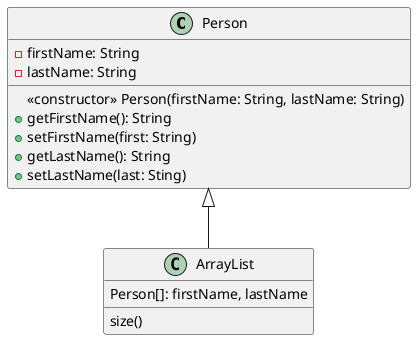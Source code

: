 @startuml
'https://plantuml.com/class-diagram

Person <|-- ArrayList


class ArrayList {
Person[]: firstName, lastName
size()
}

class Person{
    - firstName: String
    - lastName: String

    <<constructor>> Person(firstName: String, lastName: String)
    + getFirstName(): String
    + setFirstName(first: String)
    + getLastName(): String
    + setLastName(last: Sting)
}


@enduml